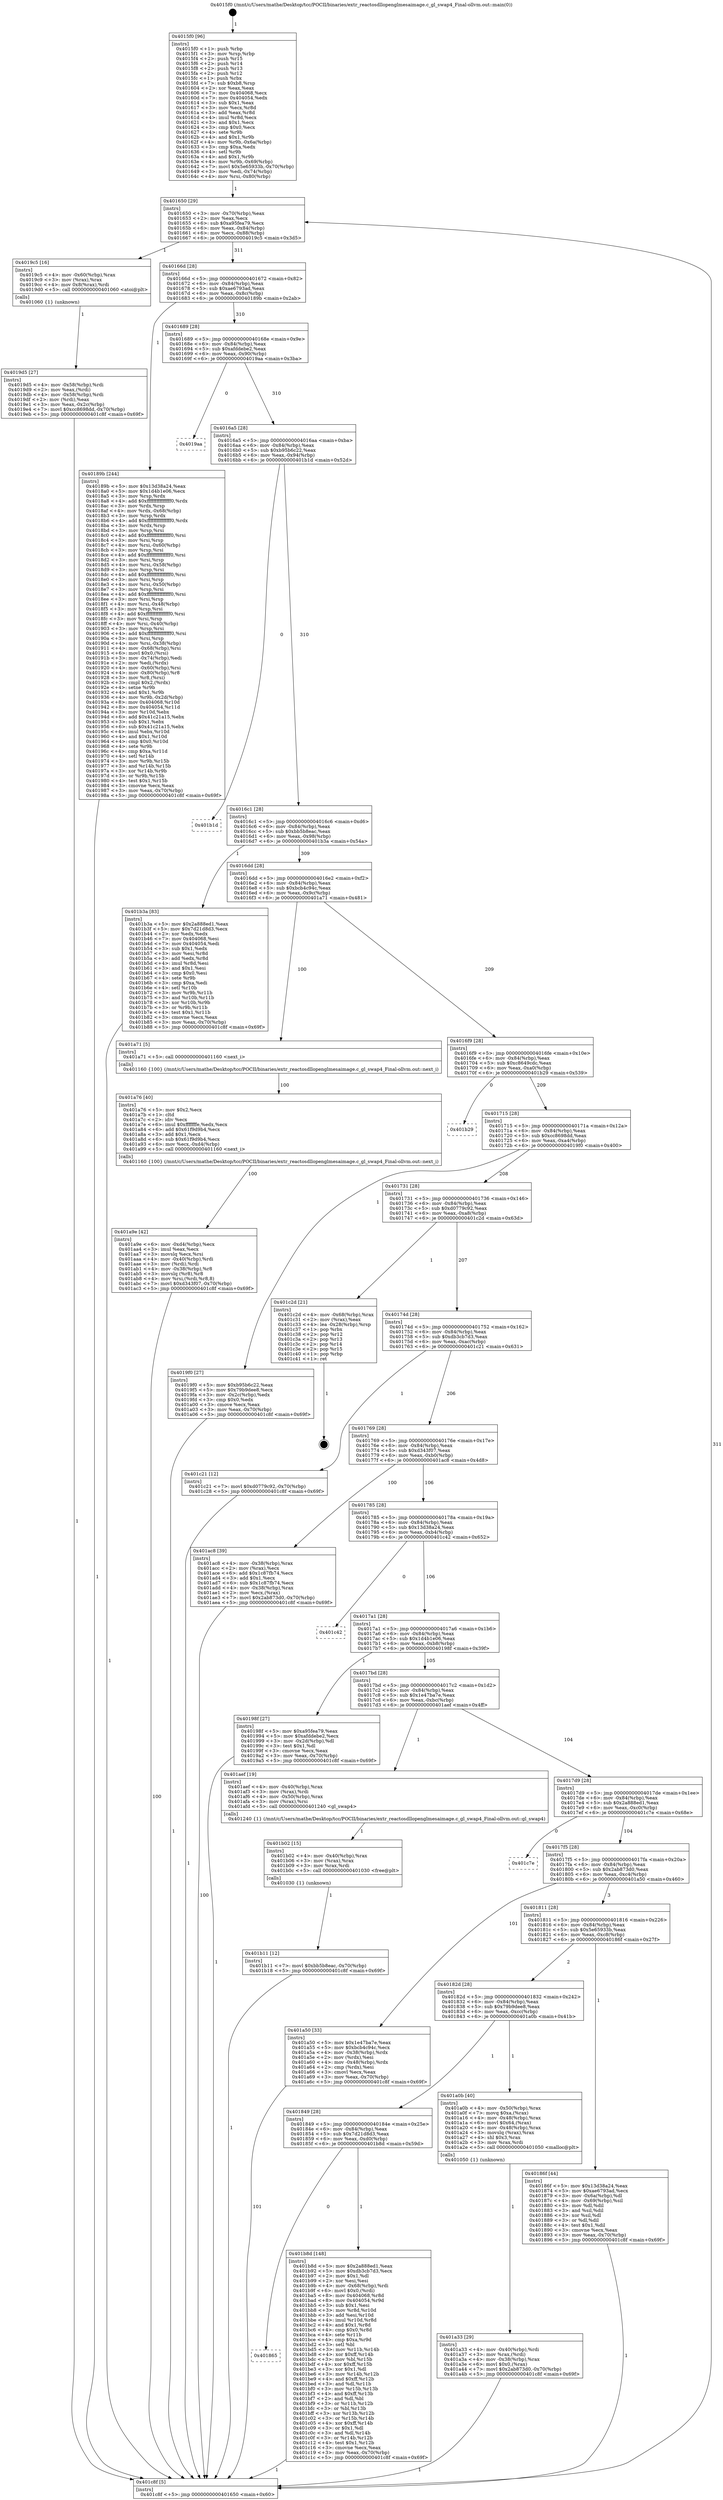digraph "0x4015f0" {
  label = "0x4015f0 (/mnt/c/Users/mathe/Desktop/tcc/POCII/binaries/extr_reactosdllopenglmesaimage.c_gl_swap4_Final-ollvm.out::main(0))"
  labelloc = "t"
  node[shape=record]

  Entry [label="",width=0.3,height=0.3,shape=circle,fillcolor=black,style=filled]
  "0x401650" [label="{
     0x401650 [29]\l
     | [instrs]\l
     &nbsp;&nbsp;0x401650 \<+3\>: mov -0x70(%rbp),%eax\l
     &nbsp;&nbsp;0x401653 \<+2\>: mov %eax,%ecx\l
     &nbsp;&nbsp;0x401655 \<+6\>: sub $0xa95fea79,%ecx\l
     &nbsp;&nbsp;0x40165b \<+6\>: mov %eax,-0x84(%rbp)\l
     &nbsp;&nbsp;0x401661 \<+6\>: mov %ecx,-0x88(%rbp)\l
     &nbsp;&nbsp;0x401667 \<+6\>: je 00000000004019c5 \<main+0x3d5\>\l
  }"]
  "0x4019c5" [label="{
     0x4019c5 [16]\l
     | [instrs]\l
     &nbsp;&nbsp;0x4019c5 \<+4\>: mov -0x60(%rbp),%rax\l
     &nbsp;&nbsp;0x4019c9 \<+3\>: mov (%rax),%rax\l
     &nbsp;&nbsp;0x4019cc \<+4\>: mov 0x8(%rax),%rdi\l
     &nbsp;&nbsp;0x4019d0 \<+5\>: call 0000000000401060 \<atoi@plt\>\l
     | [calls]\l
     &nbsp;&nbsp;0x401060 \{1\} (unknown)\l
  }"]
  "0x40166d" [label="{
     0x40166d [28]\l
     | [instrs]\l
     &nbsp;&nbsp;0x40166d \<+5\>: jmp 0000000000401672 \<main+0x82\>\l
     &nbsp;&nbsp;0x401672 \<+6\>: mov -0x84(%rbp),%eax\l
     &nbsp;&nbsp;0x401678 \<+5\>: sub $0xae6793ad,%eax\l
     &nbsp;&nbsp;0x40167d \<+6\>: mov %eax,-0x8c(%rbp)\l
     &nbsp;&nbsp;0x401683 \<+6\>: je 000000000040189b \<main+0x2ab\>\l
  }"]
  Exit [label="",width=0.3,height=0.3,shape=circle,fillcolor=black,style=filled,peripheries=2]
  "0x40189b" [label="{
     0x40189b [244]\l
     | [instrs]\l
     &nbsp;&nbsp;0x40189b \<+5\>: mov $0x13d38a24,%eax\l
     &nbsp;&nbsp;0x4018a0 \<+5\>: mov $0x1d4b1e06,%ecx\l
     &nbsp;&nbsp;0x4018a5 \<+3\>: mov %rsp,%rdx\l
     &nbsp;&nbsp;0x4018a8 \<+4\>: add $0xfffffffffffffff0,%rdx\l
     &nbsp;&nbsp;0x4018ac \<+3\>: mov %rdx,%rsp\l
     &nbsp;&nbsp;0x4018af \<+4\>: mov %rdx,-0x68(%rbp)\l
     &nbsp;&nbsp;0x4018b3 \<+3\>: mov %rsp,%rdx\l
     &nbsp;&nbsp;0x4018b6 \<+4\>: add $0xfffffffffffffff0,%rdx\l
     &nbsp;&nbsp;0x4018ba \<+3\>: mov %rdx,%rsp\l
     &nbsp;&nbsp;0x4018bd \<+3\>: mov %rsp,%rsi\l
     &nbsp;&nbsp;0x4018c0 \<+4\>: add $0xfffffffffffffff0,%rsi\l
     &nbsp;&nbsp;0x4018c4 \<+3\>: mov %rsi,%rsp\l
     &nbsp;&nbsp;0x4018c7 \<+4\>: mov %rsi,-0x60(%rbp)\l
     &nbsp;&nbsp;0x4018cb \<+3\>: mov %rsp,%rsi\l
     &nbsp;&nbsp;0x4018ce \<+4\>: add $0xfffffffffffffff0,%rsi\l
     &nbsp;&nbsp;0x4018d2 \<+3\>: mov %rsi,%rsp\l
     &nbsp;&nbsp;0x4018d5 \<+4\>: mov %rsi,-0x58(%rbp)\l
     &nbsp;&nbsp;0x4018d9 \<+3\>: mov %rsp,%rsi\l
     &nbsp;&nbsp;0x4018dc \<+4\>: add $0xfffffffffffffff0,%rsi\l
     &nbsp;&nbsp;0x4018e0 \<+3\>: mov %rsi,%rsp\l
     &nbsp;&nbsp;0x4018e3 \<+4\>: mov %rsi,-0x50(%rbp)\l
     &nbsp;&nbsp;0x4018e7 \<+3\>: mov %rsp,%rsi\l
     &nbsp;&nbsp;0x4018ea \<+4\>: add $0xfffffffffffffff0,%rsi\l
     &nbsp;&nbsp;0x4018ee \<+3\>: mov %rsi,%rsp\l
     &nbsp;&nbsp;0x4018f1 \<+4\>: mov %rsi,-0x48(%rbp)\l
     &nbsp;&nbsp;0x4018f5 \<+3\>: mov %rsp,%rsi\l
     &nbsp;&nbsp;0x4018f8 \<+4\>: add $0xfffffffffffffff0,%rsi\l
     &nbsp;&nbsp;0x4018fc \<+3\>: mov %rsi,%rsp\l
     &nbsp;&nbsp;0x4018ff \<+4\>: mov %rsi,-0x40(%rbp)\l
     &nbsp;&nbsp;0x401903 \<+3\>: mov %rsp,%rsi\l
     &nbsp;&nbsp;0x401906 \<+4\>: add $0xfffffffffffffff0,%rsi\l
     &nbsp;&nbsp;0x40190a \<+3\>: mov %rsi,%rsp\l
     &nbsp;&nbsp;0x40190d \<+4\>: mov %rsi,-0x38(%rbp)\l
     &nbsp;&nbsp;0x401911 \<+4\>: mov -0x68(%rbp),%rsi\l
     &nbsp;&nbsp;0x401915 \<+6\>: movl $0x0,(%rsi)\l
     &nbsp;&nbsp;0x40191b \<+3\>: mov -0x74(%rbp),%edi\l
     &nbsp;&nbsp;0x40191e \<+2\>: mov %edi,(%rdx)\l
     &nbsp;&nbsp;0x401920 \<+4\>: mov -0x60(%rbp),%rsi\l
     &nbsp;&nbsp;0x401924 \<+4\>: mov -0x80(%rbp),%r8\l
     &nbsp;&nbsp;0x401928 \<+3\>: mov %r8,(%rsi)\l
     &nbsp;&nbsp;0x40192b \<+3\>: cmpl $0x2,(%rdx)\l
     &nbsp;&nbsp;0x40192e \<+4\>: setne %r9b\l
     &nbsp;&nbsp;0x401932 \<+4\>: and $0x1,%r9b\l
     &nbsp;&nbsp;0x401936 \<+4\>: mov %r9b,-0x2d(%rbp)\l
     &nbsp;&nbsp;0x40193a \<+8\>: mov 0x404068,%r10d\l
     &nbsp;&nbsp;0x401942 \<+8\>: mov 0x404054,%r11d\l
     &nbsp;&nbsp;0x40194a \<+3\>: mov %r10d,%ebx\l
     &nbsp;&nbsp;0x40194d \<+6\>: add $0x41c21a15,%ebx\l
     &nbsp;&nbsp;0x401953 \<+3\>: sub $0x1,%ebx\l
     &nbsp;&nbsp;0x401956 \<+6\>: sub $0x41c21a15,%ebx\l
     &nbsp;&nbsp;0x40195c \<+4\>: imul %ebx,%r10d\l
     &nbsp;&nbsp;0x401960 \<+4\>: and $0x1,%r10d\l
     &nbsp;&nbsp;0x401964 \<+4\>: cmp $0x0,%r10d\l
     &nbsp;&nbsp;0x401968 \<+4\>: sete %r9b\l
     &nbsp;&nbsp;0x40196c \<+4\>: cmp $0xa,%r11d\l
     &nbsp;&nbsp;0x401970 \<+4\>: setl %r14b\l
     &nbsp;&nbsp;0x401974 \<+3\>: mov %r9b,%r15b\l
     &nbsp;&nbsp;0x401977 \<+3\>: and %r14b,%r15b\l
     &nbsp;&nbsp;0x40197a \<+3\>: xor %r14b,%r9b\l
     &nbsp;&nbsp;0x40197d \<+3\>: or %r9b,%r15b\l
     &nbsp;&nbsp;0x401980 \<+4\>: test $0x1,%r15b\l
     &nbsp;&nbsp;0x401984 \<+3\>: cmovne %ecx,%eax\l
     &nbsp;&nbsp;0x401987 \<+3\>: mov %eax,-0x70(%rbp)\l
     &nbsp;&nbsp;0x40198a \<+5\>: jmp 0000000000401c8f \<main+0x69f\>\l
  }"]
  "0x401689" [label="{
     0x401689 [28]\l
     | [instrs]\l
     &nbsp;&nbsp;0x401689 \<+5\>: jmp 000000000040168e \<main+0x9e\>\l
     &nbsp;&nbsp;0x40168e \<+6\>: mov -0x84(%rbp),%eax\l
     &nbsp;&nbsp;0x401694 \<+5\>: sub $0xafddebe2,%eax\l
     &nbsp;&nbsp;0x401699 \<+6\>: mov %eax,-0x90(%rbp)\l
     &nbsp;&nbsp;0x40169f \<+6\>: je 00000000004019aa \<main+0x3ba\>\l
  }"]
  "0x401865" [label="{
     0x401865\l
  }", style=dashed]
  "0x4019aa" [label="{
     0x4019aa\l
  }", style=dashed]
  "0x4016a5" [label="{
     0x4016a5 [28]\l
     | [instrs]\l
     &nbsp;&nbsp;0x4016a5 \<+5\>: jmp 00000000004016aa \<main+0xba\>\l
     &nbsp;&nbsp;0x4016aa \<+6\>: mov -0x84(%rbp),%eax\l
     &nbsp;&nbsp;0x4016b0 \<+5\>: sub $0xb95b6c22,%eax\l
     &nbsp;&nbsp;0x4016b5 \<+6\>: mov %eax,-0x94(%rbp)\l
     &nbsp;&nbsp;0x4016bb \<+6\>: je 0000000000401b1d \<main+0x52d\>\l
  }"]
  "0x401b8d" [label="{
     0x401b8d [148]\l
     | [instrs]\l
     &nbsp;&nbsp;0x401b8d \<+5\>: mov $0x2a888ed1,%eax\l
     &nbsp;&nbsp;0x401b92 \<+5\>: mov $0xdb3cb7d3,%ecx\l
     &nbsp;&nbsp;0x401b97 \<+2\>: mov $0x1,%dl\l
     &nbsp;&nbsp;0x401b99 \<+2\>: xor %esi,%esi\l
     &nbsp;&nbsp;0x401b9b \<+4\>: mov -0x68(%rbp),%rdi\l
     &nbsp;&nbsp;0x401b9f \<+6\>: movl $0x0,(%rdi)\l
     &nbsp;&nbsp;0x401ba5 \<+8\>: mov 0x404068,%r8d\l
     &nbsp;&nbsp;0x401bad \<+8\>: mov 0x404054,%r9d\l
     &nbsp;&nbsp;0x401bb5 \<+3\>: sub $0x1,%esi\l
     &nbsp;&nbsp;0x401bb8 \<+3\>: mov %r8d,%r10d\l
     &nbsp;&nbsp;0x401bbb \<+3\>: add %esi,%r10d\l
     &nbsp;&nbsp;0x401bbe \<+4\>: imul %r10d,%r8d\l
     &nbsp;&nbsp;0x401bc2 \<+4\>: and $0x1,%r8d\l
     &nbsp;&nbsp;0x401bc6 \<+4\>: cmp $0x0,%r8d\l
     &nbsp;&nbsp;0x401bca \<+4\>: sete %r11b\l
     &nbsp;&nbsp;0x401bce \<+4\>: cmp $0xa,%r9d\l
     &nbsp;&nbsp;0x401bd2 \<+3\>: setl %bl\l
     &nbsp;&nbsp;0x401bd5 \<+3\>: mov %r11b,%r14b\l
     &nbsp;&nbsp;0x401bd8 \<+4\>: xor $0xff,%r14b\l
     &nbsp;&nbsp;0x401bdc \<+3\>: mov %bl,%r15b\l
     &nbsp;&nbsp;0x401bdf \<+4\>: xor $0xff,%r15b\l
     &nbsp;&nbsp;0x401be3 \<+3\>: xor $0x1,%dl\l
     &nbsp;&nbsp;0x401be6 \<+3\>: mov %r14b,%r12b\l
     &nbsp;&nbsp;0x401be9 \<+4\>: and $0xff,%r12b\l
     &nbsp;&nbsp;0x401bed \<+3\>: and %dl,%r11b\l
     &nbsp;&nbsp;0x401bf0 \<+3\>: mov %r15b,%r13b\l
     &nbsp;&nbsp;0x401bf3 \<+4\>: and $0xff,%r13b\l
     &nbsp;&nbsp;0x401bf7 \<+2\>: and %dl,%bl\l
     &nbsp;&nbsp;0x401bf9 \<+3\>: or %r11b,%r12b\l
     &nbsp;&nbsp;0x401bfc \<+3\>: or %bl,%r13b\l
     &nbsp;&nbsp;0x401bff \<+3\>: xor %r13b,%r12b\l
     &nbsp;&nbsp;0x401c02 \<+3\>: or %r15b,%r14b\l
     &nbsp;&nbsp;0x401c05 \<+4\>: xor $0xff,%r14b\l
     &nbsp;&nbsp;0x401c09 \<+3\>: or $0x1,%dl\l
     &nbsp;&nbsp;0x401c0c \<+3\>: and %dl,%r14b\l
     &nbsp;&nbsp;0x401c0f \<+3\>: or %r14b,%r12b\l
     &nbsp;&nbsp;0x401c12 \<+4\>: test $0x1,%r12b\l
     &nbsp;&nbsp;0x401c16 \<+3\>: cmovne %ecx,%eax\l
     &nbsp;&nbsp;0x401c19 \<+3\>: mov %eax,-0x70(%rbp)\l
     &nbsp;&nbsp;0x401c1c \<+5\>: jmp 0000000000401c8f \<main+0x69f\>\l
  }"]
  "0x401b1d" [label="{
     0x401b1d\l
  }", style=dashed]
  "0x4016c1" [label="{
     0x4016c1 [28]\l
     | [instrs]\l
     &nbsp;&nbsp;0x4016c1 \<+5\>: jmp 00000000004016c6 \<main+0xd6\>\l
     &nbsp;&nbsp;0x4016c6 \<+6\>: mov -0x84(%rbp),%eax\l
     &nbsp;&nbsp;0x4016cc \<+5\>: sub $0xbb5b8eac,%eax\l
     &nbsp;&nbsp;0x4016d1 \<+6\>: mov %eax,-0x98(%rbp)\l
     &nbsp;&nbsp;0x4016d7 \<+6\>: je 0000000000401b3a \<main+0x54a\>\l
  }"]
  "0x401b11" [label="{
     0x401b11 [12]\l
     | [instrs]\l
     &nbsp;&nbsp;0x401b11 \<+7\>: movl $0xbb5b8eac,-0x70(%rbp)\l
     &nbsp;&nbsp;0x401b18 \<+5\>: jmp 0000000000401c8f \<main+0x69f\>\l
  }"]
  "0x401b3a" [label="{
     0x401b3a [83]\l
     | [instrs]\l
     &nbsp;&nbsp;0x401b3a \<+5\>: mov $0x2a888ed1,%eax\l
     &nbsp;&nbsp;0x401b3f \<+5\>: mov $0x7d21d8d3,%ecx\l
     &nbsp;&nbsp;0x401b44 \<+2\>: xor %edx,%edx\l
     &nbsp;&nbsp;0x401b46 \<+7\>: mov 0x404068,%esi\l
     &nbsp;&nbsp;0x401b4d \<+7\>: mov 0x404054,%edi\l
     &nbsp;&nbsp;0x401b54 \<+3\>: sub $0x1,%edx\l
     &nbsp;&nbsp;0x401b57 \<+3\>: mov %esi,%r8d\l
     &nbsp;&nbsp;0x401b5a \<+3\>: add %edx,%r8d\l
     &nbsp;&nbsp;0x401b5d \<+4\>: imul %r8d,%esi\l
     &nbsp;&nbsp;0x401b61 \<+3\>: and $0x1,%esi\l
     &nbsp;&nbsp;0x401b64 \<+3\>: cmp $0x0,%esi\l
     &nbsp;&nbsp;0x401b67 \<+4\>: sete %r9b\l
     &nbsp;&nbsp;0x401b6b \<+3\>: cmp $0xa,%edi\l
     &nbsp;&nbsp;0x401b6e \<+4\>: setl %r10b\l
     &nbsp;&nbsp;0x401b72 \<+3\>: mov %r9b,%r11b\l
     &nbsp;&nbsp;0x401b75 \<+3\>: and %r10b,%r11b\l
     &nbsp;&nbsp;0x401b78 \<+3\>: xor %r10b,%r9b\l
     &nbsp;&nbsp;0x401b7b \<+3\>: or %r9b,%r11b\l
     &nbsp;&nbsp;0x401b7e \<+4\>: test $0x1,%r11b\l
     &nbsp;&nbsp;0x401b82 \<+3\>: cmovne %ecx,%eax\l
     &nbsp;&nbsp;0x401b85 \<+3\>: mov %eax,-0x70(%rbp)\l
     &nbsp;&nbsp;0x401b88 \<+5\>: jmp 0000000000401c8f \<main+0x69f\>\l
  }"]
  "0x4016dd" [label="{
     0x4016dd [28]\l
     | [instrs]\l
     &nbsp;&nbsp;0x4016dd \<+5\>: jmp 00000000004016e2 \<main+0xf2\>\l
     &nbsp;&nbsp;0x4016e2 \<+6\>: mov -0x84(%rbp),%eax\l
     &nbsp;&nbsp;0x4016e8 \<+5\>: sub $0xbcb4c94c,%eax\l
     &nbsp;&nbsp;0x4016ed \<+6\>: mov %eax,-0x9c(%rbp)\l
     &nbsp;&nbsp;0x4016f3 \<+6\>: je 0000000000401a71 \<main+0x481\>\l
  }"]
  "0x401b02" [label="{
     0x401b02 [15]\l
     | [instrs]\l
     &nbsp;&nbsp;0x401b02 \<+4\>: mov -0x40(%rbp),%rax\l
     &nbsp;&nbsp;0x401b06 \<+3\>: mov (%rax),%rax\l
     &nbsp;&nbsp;0x401b09 \<+3\>: mov %rax,%rdi\l
     &nbsp;&nbsp;0x401b0c \<+5\>: call 0000000000401030 \<free@plt\>\l
     | [calls]\l
     &nbsp;&nbsp;0x401030 \{1\} (unknown)\l
  }"]
  "0x401a71" [label="{
     0x401a71 [5]\l
     | [instrs]\l
     &nbsp;&nbsp;0x401a71 \<+5\>: call 0000000000401160 \<next_i\>\l
     | [calls]\l
     &nbsp;&nbsp;0x401160 \{100\} (/mnt/c/Users/mathe/Desktop/tcc/POCII/binaries/extr_reactosdllopenglmesaimage.c_gl_swap4_Final-ollvm.out::next_i)\l
  }"]
  "0x4016f9" [label="{
     0x4016f9 [28]\l
     | [instrs]\l
     &nbsp;&nbsp;0x4016f9 \<+5\>: jmp 00000000004016fe \<main+0x10e\>\l
     &nbsp;&nbsp;0x4016fe \<+6\>: mov -0x84(%rbp),%eax\l
     &nbsp;&nbsp;0x401704 \<+5\>: sub $0xc8649cdc,%eax\l
     &nbsp;&nbsp;0x401709 \<+6\>: mov %eax,-0xa0(%rbp)\l
     &nbsp;&nbsp;0x40170f \<+6\>: je 0000000000401b29 \<main+0x539\>\l
  }"]
  "0x401a9e" [label="{
     0x401a9e [42]\l
     | [instrs]\l
     &nbsp;&nbsp;0x401a9e \<+6\>: mov -0xd4(%rbp),%ecx\l
     &nbsp;&nbsp;0x401aa4 \<+3\>: imul %eax,%ecx\l
     &nbsp;&nbsp;0x401aa7 \<+3\>: movslq %ecx,%rsi\l
     &nbsp;&nbsp;0x401aaa \<+4\>: mov -0x40(%rbp),%rdi\l
     &nbsp;&nbsp;0x401aae \<+3\>: mov (%rdi),%rdi\l
     &nbsp;&nbsp;0x401ab1 \<+4\>: mov -0x38(%rbp),%r8\l
     &nbsp;&nbsp;0x401ab5 \<+3\>: movslq (%r8),%r8\l
     &nbsp;&nbsp;0x401ab8 \<+4\>: mov %rsi,(%rdi,%r8,8)\l
     &nbsp;&nbsp;0x401abc \<+7\>: movl $0xd343f07,-0x70(%rbp)\l
     &nbsp;&nbsp;0x401ac3 \<+5\>: jmp 0000000000401c8f \<main+0x69f\>\l
  }"]
  "0x401b29" [label="{
     0x401b29\l
  }", style=dashed]
  "0x401715" [label="{
     0x401715 [28]\l
     | [instrs]\l
     &nbsp;&nbsp;0x401715 \<+5\>: jmp 000000000040171a \<main+0x12a\>\l
     &nbsp;&nbsp;0x40171a \<+6\>: mov -0x84(%rbp),%eax\l
     &nbsp;&nbsp;0x401720 \<+5\>: sub $0xcc8698dd,%eax\l
     &nbsp;&nbsp;0x401725 \<+6\>: mov %eax,-0xa4(%rbp)\l
     &nbsp;&nbsp;0x40172b \<+6\>: je 00000000004019f0 \<main+0x400\>\l
  }"]
  "0x401a76" [label="{
     0x401a76 [40]\l
     | [instrs]\l
     &nbsp;&nbsp;0x401a76 \<+5\>: mov $0x2,%ecx\l
     &nbsp;&nbsp;0x401a7b \<+1\>: cltd\l
     &nbsp;&nbsp;0x401a7c \<+2\>: idiv %ecx\l
     &nbsp;&nbsp;0x401a7e \<+6\>: imul $0xfffffffe,%edx,%ecx\l
     &nbsp;&nbsp;0x401a84 \<+6\>: add $0x61f9d9b4,%ecx\l
     &nbsp;&nbsp;0x401a8a \<+3\>: add $0x1,%ecx\l
     &nbsp;&nbsp;0x401a8d \<+6\>: sub $0x61f9d9b4,%ecx\l
     &nbsp;&nbsp;0x401a93 \<+6\>: mov %ecx,-0xd4(%rbp)\l
     &nbsp;&nbsp;0x401a99 \<+5\>: call 0000000000401160 \<next_i\>\l
     | [calls]\l
     &nbsp;&nbsp;0x401160 \{100\} (/mnt/c/Users/mathe/Desktop/tcc/POCII/binaries/extr_reactosdllopenglmesaimage.c_gl_swap4_Final-ollvm.out::next_i)\l
  }"]
  "0x4019f0" [label="{
     0x4019f0 [27]\l
     | [instrs]\l
     &nbsp;&nbsp;0x4019f0 \<+5\>: mov $0xb95b6c22,%eax\l
     &nbsp;&nbsp;0x4019f5 \<+5\>: mov $0x79b9dee8,%ecx\l
     &nbsp;&nbsp;0x4019fa \<+3\>: mov -0x2c(%rbp),%edx\l
     &nbsp;&nbsp;0x4019fd \<+3\>: cmp $0x0,%edx\l
     &nbsp;&nbsp;0x401a00 \<+3\>: cmove %ecx,%eax\l
     &nbsp;&nbsp;0x401a03 \<+3\>: mov %eax,-0x70(%rbp)\l
     &nbsp;&nbsp;0x401a06 \<+5\>: jmp 0000000000401c8f \<main+0x69f\>\l
  }"]
  "0x401731" [label="{
     0x401731 [28]\l
     | [instrs]\l
     &nbsp;&nbsp;0x401731 \<+5\>: jmp 0000000000401736 \<main+0x146\>\l
     &nbsp;&nbsp;0x401736 \<+6\>: mov -0x84(%rbp),%eax\l
     &nbsp;&nbsp;0x40173c \<+5\>: sub $0xd0779c92,%eax\l
     &nbsp;&nbsp;0x401741 \<+6\>: mov %eax,-0xa8(%rbp)\l
     &nbsp;&nbsp;0x401747 \<+6\>: je 0000000000401c2d \<main+0x63d\>\l
  }"]
  "0x401a33" [label="{
     0x401a33 [29]\l
     | [instrs]\l
     &nbsp;&nbsp;0x401a33 \<+4\>: mov -0x40(%rbp),%rdi\l
     &nbsp;&nbsp;0x401a37 \<+3\>: mov %rax,(%rdi)\l
     &nbsp;&nbsp;0x401a3a \<+4\>: mov -0x38(%rbp),%rax\l
     &nbsp;&nbsp;0x401a3e \<+6\>: movl $0x0,(%rax)\l
     &nbsp;&nbsp;0x401a44 \<+7\>: movl $0x2ab873d0,-0x70(%rbp)\l
     &nbsp;&nbsp;0x401a4b \<+5\>: jmp 0000000000401c8f \<main+0x69f\>\l
  }"]
  "0x401c2d" [label="{
     0x401c2d [21]\l
     | [instrs]\l
     &nbsp;&nbsp;0x401c2d \<+4\>: mov -0x68(%rbp),%rax\l
     &nbsp;&nbsp;0x401c31 \<+2\>: mov (%rax),%eax\l
     &nbsp;&nbsp;0x401c33 \<+4\>: lea -0x28(%rbp),%rsp\l
     &nbsp;&nbsp;0x401c37 \<+1\>: pop %rbx\l
     &nbsp;&nbsp;0x401c38 \<+2\>: pop %r12\l
     &nbsp;&nbsp;0x401c3a \<+2\>: pop %r13\l
     &nbsp;&nbsp;0x401c3c \<+2\>: pop %r14\l
     &nbsp;&nbsp;0x401c3e \<+2\>: pop %r15\l
     &nbsp;&nbsp;0x401c40 \<+1\>: pop %rbp\l
     &nbsp;&nbsp;0x401c41 \<+1\>: ret\l
  }"]
  "0x40174d" [label="{
     0x40174d [28]\l
     | [instrs]\l
     &nbsp;&nbsp;0x40174d \<+5\>: jmp 0000000000401752 \<main+0x162\>\l
     &nbsp;&nbsp;0x401752 \<+6\>: mov -0x84(%rbp),%eax\l
     &nbsp;&nbsp;0x401758 \<+5\>: sub $0xdb3cb7d3,%eax\l
     &nbsp;&nbsp;0x40175d \<+6\>: mov %eax,-0xac(%rbp)\l
     &nbsp;&nbsp;0x401763 \<+6\>: je 0000000000401c21 \<main+0x631\>\l
  }"]
  "0x401849" [label="{
     0x401849 [28]\l
     | [instrs]\l
     &nbsp;&nbsp;0x401849 \<+5\>: jmp 000000000040184e \<main+0x25e\>\l
     &nbsp;&nbsp;0x40184e \<+6\>: mov -0x84(%rbp),%eax\l
     &nbsp;&nbsp;0x401854 \<+5\>: sub $0x7d21d8d3,%eax\l
     &nbsp;&nbsp;0x401859 \<+6\>: mov %eax,-0xd0(%rbp)\l
     &nbsp;&nbsp;0x40185f \<+6\>: je 0000000000401b8d \<main+0x59d\>\l
  }"]
  "0x401c21" [label="{
     0x401c21 [12]\l
     | [instrs]\l
     &nbsp;&nbsp;0x401c21 \<+7\>: movl $0xd0779c92,-0x70(%rbp)\l
     &nbsp;&nbsp;0x401c28 \<+5\>: jmp 0000000000401c8f \<main+0x69f\>\l
  }"]
  "0x401769" [label="{
     0x401769 [28]\l
     | [instrs]\l
     &nbsp;&nbsp;0x401769 \<+5\>: jmp 000000000040176e \<main+0x17e\>\l
     &nbsp;&nbsp;0x40176e \<+6\>: mov -0x84(%rbp),%eax\l
     &nbsp;&nbsp;0x401774 \<+5\>: sub $0xd343f07,%eax\l
     &nbsp;&nbsp;0x401779 \<+6\>: mov %eax,-0xb0(%rbp)\l
     &nbsp;&nbsp;0x40177f \<+6\>: je 0000000000401ac8 \<main+0x4d8\>\l
  }"]
  "0x401a0b" [label="{
     0x401a0b [40]\l
     | [instrs]\l
     &nbsp;&nbsp;0x401a0b \<+4\>: mov -0x50(%rbp),%rax\l
     &nbsp;&nbsp;0x401a0f \<+7\>: movq $0xa,(%rax)\l
     &nbsp;&nbsp;0x401a16 \<+4\>: mov -0x48(%rbp),%rax\l
     &nbsp;&nbsp;0x401a1a \<+6\>: movl $0x64,(%rax)\l
     &nbsp;&nbsp;0x401a20 \<+4\>: mov -0x48(%rbp),%rax\l
     &nbsp;&nbsp;0x401a24 \<+3\>: movslq (%rax),%rax\l
     &nbsp;&nbsp;0x401a27 \<+4\>: shl $0x3,%rax\l
     &nbsp;&nbsp;0x401a2b \<+3\>: mov %rax,%rdi\l
     &nbsp;&nbsp;0x401a2e \<+5\>: call 0000000000401050 \<malloc@plt\>\l
     | [calls]\l
     &nbsp;&nbsp;0x401050 \{1\} (unknown)\l
  }"]
  "0x401ac8" [label="{
     0x401ac8 [39]\l
     | [instrs]\l
     &nbsp;&nbsp;0x401ac8 \<+4\>: mov -0x38(%rbp),%rax\l
     &nbsp;&nbsp;0x401acc \<+2\>: mov (%rax),%ecx\l
     &nbsp;&nbsp;0x401ace \<+6\>: add $0x1c87fb74,%ecx\l
     &nbsp;&nbsp;0x401ad4 \<+3\>: add $0x1,%ecx\l
     &nbsp;&nbsp;0x401ad7 \<+6\>: sub $0x1c87fb74,%ecx\l
     &nbsp;&nbsp;0x401add \<+4\>: mov -0x38(%rbp),%rax\l
     &nbsp;&nbsp;0x401ae1 \<+2\>: mov %ecx,(%rax)\l
     &nbsp;&nbsp;0x401ae3 \<+7\>: movl $0x2ab873d0,-0x70(%rbp)\l
     &nbsp;&nbsp;0x401aea \<+5\>: jmp 0000000000401c8f \<main+0x69f\>\l
  }"]
  "0x401785" [label="{
     0x401785 [28]\l
     | [instrs]\l
     &nbsp;&nbsp;0x401785 \<+5\>: jmp 000000000040178a \<main+0x19a\>\l
     &nbsp;&nbsp;0x40178a \<+6\>: mov -0x84(%rbp),%eax\l
     &nbsp;&nbsp;0x401790 \<+5\>: sub $0x13d38a24,%eax\l
     &nbsp;&nbsp;0x401795 \<+6\>: mov %eax,-0xb4(%rbp)\l
     &nbsp;&nbsp;0x40179b \<+6\>: je 0000000000401c42 \<main+0x652\>\l
  }"]
  "0x4019d5" [label="{
     0x4019d5 [27]\l
     | [instrs]\l
     &nbsp;&nbsp;0x4019d5 \<+4\>: mov -0x58(%rbp),%rdi\l
     &nbsp;&nbsp;0x4019d9 \<+2\>: mov %eax,(%rdi)\l
     &nbsp;&nbsp;0x4019db \<+4\>: mov -0x58(%rbp),%rdi\l
     &nbsp;&nbsp;0x4019df \<+2\>: mov (%rdi),%eax\l
     &nbsp;&nbsp;0x4019e1 \<+3\>: mov %eax,-0x2c(%rbp)\l
     &nbsp;&nbsp;0x4019e4 \<+7\>: movl $0xcc8698dd,-0x70(%rbp)\l
     &nbsp;&nbsp;0x4019eb \<+5\>: jmp 0000000000401c8f \<main+0x69f\>\l
  }"]
  "0x401c42" [label="{
     0x401c42\l
  }", style=dashed]
  "0x4017a1" [label="{
     0x4017a1 [28]\l
     | [instrs]\l
     &nbsp;&nbsp;0x4017a1 \<+5\>: jmp 00000000004017a6 \<main+0x1b6\>\l
     &nbsp;&nbsp;0x4017a6 \<+6\>: mov -0x84(%rbp),%eax\l
     &nbsp;&nbsp;0x4017ac \<+5\>: sub $0x1d4b1e06,%eax\l
     &nbsp;&nbsp;0x4017b1 \<+6\>: mov %eax,-0xb8(%rbp)\l
     &nbsp;&nbsp;0x4017b7 \<+6\>: je 000000000040198f \<main+0x39f\>\l
  }"]
  "0x4015f0" [label="{
     0x4015f0 [96]\l
     | [instrs]\l
     &nbsp;&nbsp;0x4015f0 \<+1\>: push %rbp\l
     &nbsp;&nbsp;0x4015f1 \<+3\>: mov %rsp,%rbp\l
     &nbsp;&nbsp;0x4015f4 \<+2\>: push %r15\l
     &nbsp;&nbsp;0x4015f6 \<+2\>: push %r14\l
     &nbsp;&nbsp;0x4015f8 \<+2\>: push %r13\l
     &nbsp;&nbsp;0x4015fa \<+2\>: push %r12\l
     &nbsp;&nbsp;0x4015fc \<+1\>: push %rbx\l
     &nbsp;&nbsp;0x4015fd \<+7\>: sub $0xb8,%rsp\l
     &nbsp;&nbsp;0x401604 \<+2\>: xor %eax,%eax\l
     &nbsp;&nbsp;0x401606 \<+7\>: mov 0x404068,%ecx\l
     &nbsp;&nbsp;0x40160d \<+7\>: mov 0x404054,%edx\l
     &nbsp;&nbsp;0x401614 \<+3\>: sub $0x1,%eax\l
     &nbsp;&nbsp;0x401617 \<+3\>: mov %ecx,%r8d\l
     &nbsp;&nbsp;0x40161a \<+3\>: add %eax,%r8d\l
     &nbsp;&nbsp;0x40161d \<+4\>: imul %r8d,%ecx\l
     &nbsp;&nbsp;0x401621 \<+3\>: and $0x1,%ecx\l
     &nbsp;&nbsp;0x401624 \<+3\>: cmp $0x0,%ecx\l
     &nbsp;&nbsp;0x401627 \<+4\>: sete %r9b\l
     &nbsp;&nbsp;0x40162b \<+4\>: and $0x1,%r9b\l
     &nbsp;&nbsp;0x40162f \<+4\>: mov %r9b,-0x6a(%rbp)\l
     &nbsp;&nbsp;0x401633 \<+3\>: cmp $0xa,%edx\l
     &nbsp;&nbsp;0x401636 \<+4\>: setl %r9b\l
     &nbsp;&nbsp;0x40163a \<+4\>: and $0x1,%r9b\l
     &nbsp;&nbsp;0x40163e \<+4\>: mov %r9b,-0x69(%rbp)\l
     &nbsp;&nbsp;0x401642 \<+7\>: movl $0x5e65933b,-0x70(%rbp)\l
     &nbsp;&nbsp;0x401649 \<+3\>: mov %edi,-0x74(%rbp)\l
     &nbsp;&nbsp;0x40164c \<+4\>: mov %rsi,-0x80(%rbp)\l
  }"]
  "0x40198f" [label="{
     0x40198f [27]\l
     | [instrs]\l
     &nbsp;&nbsp;0x40198f \<+5\>: mov $0xa95fea79,%eax\l
     &nbsp;&nbsp;0x401994 \<+5\>: mov $0xafddebe2,%ecx\l
     &nbsp;&nbsp;0x401999 \<+3\>: mov -0x2d(%rbp),%dl\l
     &nbsp;&nbsp;0x40199c \<+3\>: test $0x1,%dl\l
     &nbsp;&nbsp;0x40199f \<+3\>: cmovne %ecx,%eax\l
     &nbsp;&nbsp;0x4019a2 \<+3\>: mov %eax,-0x70(%rbp)\l
     &nbsp;&nbsp;0x4019a5 \<+5\>: jmp 0000000000401c8f \<main+0x69f\>\l
  }"]
  "0x4017bd" [label="{
     0x4017bd [28]\l
     | [instrs]\l
     &nbsp;&nbsp;0x4017bd \<+5\>: jmp 00000000004017c2 \<main+0x1d2\>\l
     &nbsp;&nbsp;0x4017c2 \<+6\>: mov -0x84(%rbp),%eax\l
     &nbsp;&nbsp;0x4017c8 \<+5\>: sub $0x1e47ba7e,%eax\l
     &nbsp;&nbsp;0x4017cd \<+6\>: mov %eax,-0xbc(%rbp)\l
     &nbsp;&nbsp;0x4017d3 \<+6\>: je 0000000000401aef \<main+0x4ff\>\l
  }"]
  "0x401c8f" [label="{
     0x401c8f [5]\l
     | [instrs]\l
     &nbsp;&nbsp;0x401c8f \<+5\>: jmp 0000000000401650 \<main+0x60\>\l
  }"]
  "0x401aef" [label="{
     0x401aef [19]\l
     | [instrs]\l
     &nbsp;&nbsp;0x401aef \<+4\>: mov -0x40(%rbp),%rax\l
     &nbsp;&nbsp;0x401af3 \<+3\>: mov (%rax),%rdi\l
     &nbsp;&nbsp;0x401af6 \<+4\>: mov -0x50(%rbp),%rax\l
     &nbsp;&nbsp;0x401afa \<+3\>: mov (%rax),%rsi\l
     &nbsp;&nbsp;0x401afd \<+5\>: call 0000000000401240 \<gl_swap4\>\l
     | [calls]\l
     &nbsp;&nbsp;0x401240 \{1\} (/mnt/c/Users/mathe/Desktop/tcc/POCII/binaries/extr_reactosdllopenglmesaimage.c_gl_swap4_Final-ollvm.out::gl_swap4)\l
  }"]
  "0x4017d9" [label="{
     0x4017d9 [28]\l
     | [instrs]\l
     &nbsp;&nbsp;0x4017d9 \<+5\>: jmp 00000000004017de \<main+0x1ee\>\l
     &nbsp;&nbsp;0x4017de \<+6\>: mov -0x84(%rbp),%eax\l
     &nbsp;&nbsp;0x4017e4 \<+5\>: sub $0x2a888ed1,%eax\l
     &nbsp;&nbsp;0x4017e9 \<+6\>: mov %eax,-0xc0(%rbp)\l
     &nbsp;&nbsp;0x4017ef \<+6\>: je 0000000000401c7e \<main+0x68e\>\l
  }"]
  "0x40182d" [label="{
     0x40182d [28]\l
     | [instrs]\l
     &nbsp;&nbsp;0x40182d \<+5\>: jmp 0000000000401832 \<main+0x242\>\l
     &nbsp;&nbsp;0x401832 \<+6\>: mov -0x84(%rbp),%eax\l
     &nbsp;&nbsp;0x401838 \<+5\>: sub $0x79b9dee8,%eax\l
     &nbsp;&nbsp;0x40183d \<+6\>: mov %eax,-0xcc(%rbp)\l
     &nbsp;&nbsp;0x401843 \<+6\>: je 0000000000401a0b \<main+0x41b\>\l
  }"]
  "0x401c7e" [label="{
     0x401c7e\l
  }", style=dashed]
  "0x4017f5" [label="{
     0x4017f5 [28]\l
     | [instrs]\l
     &nbsp;&nbsp;0x4017f5 \<+5\>: jmp 00000000004017fa \<main+0x20a\>\l
     &nbsp;&nbsp;0x4017fa \<+6\>: mov -0x84(%rbp),%eax\l
     &nbsp;&nbsp;0x401800 \<+5\>: sub $0x2ab873d0,%eax\l
     &nbsp;&nbsp;0x401805 \<+6\>: mov %eax,-0xc4(%rbp)\l
     &nbsp;&nbsp;0x40180b \<+6\>: je 0000000000401a50 \<main+0x460\>\l
  }"]
  "0x40186f" [label="{
     0x40186f [44]\l
     | [instrs]\l
     &nbsp;&nbsp;0x40186f \<+5\>: mov $0x13d38a24,%eax\l
     &nbsp;&nbsp;0x401874 \<+5\>: mov $0xae6793ad,%ecx\l
     &nbsp;&nbsp;0x401879 \<+3\>: mov -0x6a(%rbp),%dl\l
     &nbsp;&nbsp;0x40187c \<+4\>: mov -0x69(%rbp),%sil\l
     &nbsp;&nbsp;0x401880 \<+3\>: mov %dl,%dil\l
     &nbsp;&nbsp;0x401883 \<+3\>: and %sil,%dil\l
     &nbsp;&nbsp;0x401886 \<+3\>: xor %sil,%dl\l
     &nbsp;&nbsp;0x401889 \<+3\>: or %dl,%dil\l
     &nbsp;&nbsp;0x40188c \<+4\>: test $0x1,%dil\l
     &nbsp;&nbsp;0x401890 \<+3\>: cmovne %ecx,%eax\l
     &nbsp;&nbsp;0x401893 \<+3\>: mov %eax,-0x70(%rbp)\l
     &nbsp;&nbsp;0x401896 \<+5\>: jmp 0000000000401c8f \<main+0x69f\>\l
  }"]
  "0x401a50" [label="{
     0x401a50 [33]\l
     | [instrs]\l
     &nbsp;&nbsp;0x401a50 \<+5\>: mov $0x1e47ba7e,%eax\l
     &nbsp;&nbsp;0x401a55 \<+5\>: mov $0xbcb4c94c,%ecx\l
     &nbsp;&nbsp;0x401a5a \<+4\>: mov -0x38(%rbp),%rdx\l
     &nbsp;&nbsp;0x401a5e \<+2\>: mov (%rdx),%esi\l
     &nbsp;&nbsp;0x401a60 \<+4\>: mov -0x48(%rbp),%rdx\l
     &nbsp;&nbsp;0x401a64 \<+2\>: cmp (%rdx),%esi\l
     &nbsp;&nbsp;0x401a66 \<+3\>: cmovl %ecx,%eax\l
     &nbsp;&nbsp;0x401a69 \<+3\>: mov %eax,-0x70(%rbp)\l
     &nbsp;&nbsp;0x401a6c \<+5\>: jmp 0000000000401c8f \<main+0x69f\>\l
  }"]
  "0x401811" [label="{
     0x401811 [28]\l
     | [instrs]\l
     &nbsp;&nbsp;0x401811 \<+5\>: jmp 0000000000401816 \<main+0x226\>\l
     &nbsp;&nbsp;0x401816 \<+6\>: mov -0x84(%rbp),%eax\l
     &nbsp;&nbsp;0x40181c \<+5\>: sub $0x5e65933b,%eax\l
     &nbsp;&nbsp;0x401821 \<+6\>: mov %eax,-0xc8(%rbp)\l
     &nbsp;&nbsp;0x401827 \<+6\>: je 000000000040186f \<main+0x27f\>\l
  }"]
  Entry -> "0x4015f0" [label=" 1"]
  "0x401650" -> "0x4019c5" [label=" 1"]
  "0x401650" -> "0x40166d" [label=" 311"]
  "0x401c2d" -> Exit [label=" 1"]
  "0x40166d" -> "0x40189b" [label=" 1"]
  "0x40166d" -> "0x401689" [label=" 310"]
  "0x401c21" -> "0x401c8f" [label=" 1"]
  "0x401689" -> "0x4019aa" [label=" 0"]
  "0x401689" -> "0x4016a5" [label=" 310"]
  "0x401b8d" -> "0x401c8f" [label=" 1"]
  "0x4016a5" -> "0x401b1d" [label=" 0"]
  "0x4016a5" -> "0x4016c1" [label=" 310"]
  "0x401849" -> "0x401865" [label=" 0"]
  "0x4016c1" -> "0x401b3a" [label=" 1"]
  "0x4016c1" -> "0x4016dd" [label=" 309"]
  "0x401849" -> "0x401b8d" [label=" 1"]
  "0x4016dd" -> "0x401a71" [label=" 100"]
  "0x4016dd" -> "0x4016f9" [label=" 209"]
  "0x401b3a" -> "0x401c8f" [label=" 1"]
  "0x4016f9" -> "0x401b29" [label=" 0"]
  "0x4016f9" -> "0x401715" [label=" 209"]
  "0x401b11" -> "0x401c8f" [label=" 1"]
  "0x401715" -> "0x4019f0" [label=" 1"]
  "0x401715" -> "0x401731" [label=" 208"]
  "0x401b02" -> "0x401b11" [label=" 1"]
  "0x401731" -> "0x401c2d" [label=" 1"]
  "0x401731" -> "0x40174d" [label=" 207"]
  "0x401aef" -> "0x401b02" [label=" 1"]
  "0x40174d" -> "0x401c21" [label=" 1"]
  "0x40174d" -> "0x401769" [label=" 206"]
  "0x401ac8" -> "0x401c8f" [label=" 100"]
  "0x401769" -> "0x401ac8" [label=" 100"]
  "0x401769" -> "0x401785" [label=" 106"]
  "0x401a9e" -> "0x401c8f" [label=" 100"]
  "0x401785" -> "0x401c42" [label=" 0"]
  "0x401785" -> "0x4017a1" [label=" 106"]
  "0x401a71" -> "0x401a76" [label=" 100"]
  "0x4017a1" -> "0x40198f" [label=" 1"]
  "0x4017a1" -> "0x4017bd" [label=" 105"]
  "0x401a33" -> "0x401c8f" [label=" 1"]
  "0x4017bd" -> "0x401aef" [label=" 1"]
  "0x4017bd" -> "0x4017d9" [label=" 104"]
  "0x401a0b" -> "0x401a33" [label=" 1"]
  "0x4017d9" -> "0x401c7e" [label=" 0"]
  "0x4017d9" -> "0x4017f5" [label=" 104"]
  "0x40182d" -> "0x401849" [label=" 1"]
  "0x4017f5" -> "0x401a50" [label=" 101"]
  "0x4017f5" -> "0x401811" [label=" 3"]
  "0x40182d" -> "0x401a0b" [label=" 1"]
  "0x401811" -> "0x40186f" [label=" 1"]
  "0x401811" -> "0x40182d" [label=" 2"]
  "0x40186f" -> "0x401c8f" [label=" 1"]
  "0x4015f0" -> "0x401650" [label=" 1"]
  "0x401c8f" -> "0x401650" [label=" 311"]
  "0x401a50" -> "0x401c8f" [label=" 101"]
  "0x40189b" -> "0x401c8f" [label=" 1"]
  "0x40198f" -> "0x401c8f" [label=" 1"]
  "0x4019c5" -> "0x4019d5" [label=" 1"]
  "0x4019d5" -> "0x401c8f" [label=" 1"]
  "0x4019f0" -> "0x401c8f" [label=" 1"]
  "0x401a76" -> "0x401a9e" [label=" 100"]
}

